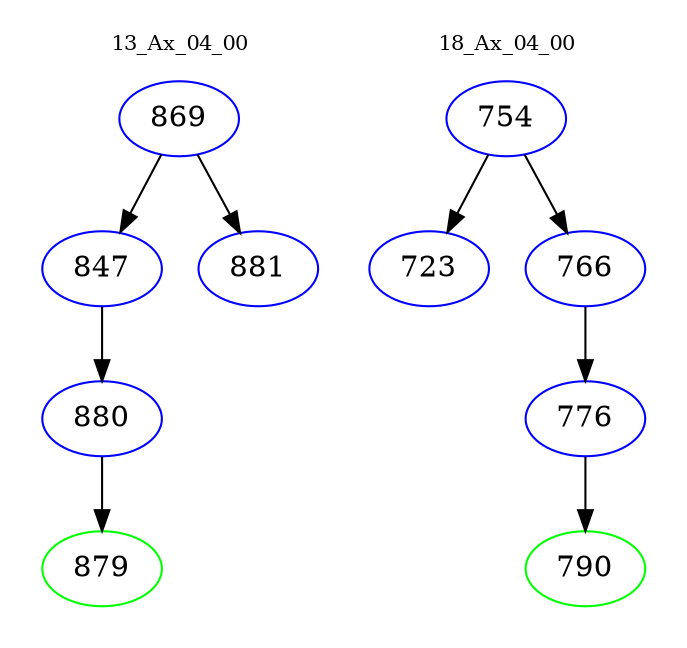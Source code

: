 digraph{
subgraph cluster_0 {
color = white
label = "13_Ax_04_00";
fontsize=10;
T0_869 [label="869", color="blue"]
T0_869 -> T0_847 [color="black"]
T0_847 [label="847", color="blue"]
T0_847 -> T0_880 [color="black"]
T0_880 [label="880", color="blue"]
T0_880 -> T0_879 [color="black"]
T0_879 [label="879", color="green"]
T0_869 -> T0_881 [color="black"]
T0_881 [label="881", color="blue"]
}
subgraph cluster_1 {
color = white
label = "18_Ax_04_00";
fontsize=10;
T1_754 [label="754", color="blue"]
T1_754 -> T1_723 [color="black"]
T1_723 [label="723", color="blue"]
T1_754 -> T1_766 [color="black"]
T1_766 [label="766", color="blue"]
T1_766 -> T1_776 [color="black"]
T1_776 [label="776", color="blue"]
T1_776 -> T1_790 [color="black"]
T1_790 [label="790", color="green"]
}
}
